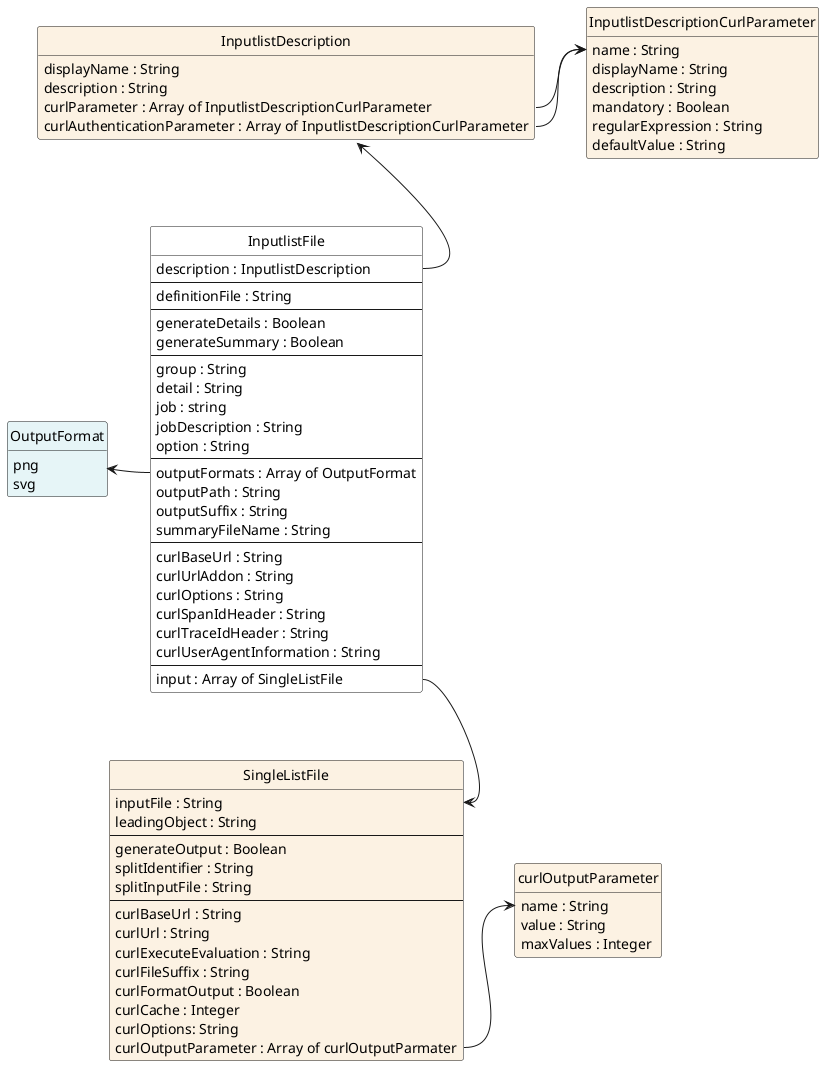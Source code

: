 @startuml
hide circle
hide methods
hide stereotype
'skinparam linetype polyline
show <<Enumeration>> stereotype
skinparam class {
   BackgroundColor<<Enumeration>> #E6F5F7
   BackgroundColor<<Ref>> #FFFFE0
   BackgroundColor<<Pivot>> #FFFFFFF
   BackgroundColor #FCF2E3
}

class OutputFormat <<Enumeration>> {
    png
    svg
}

class InputlistDescription {
    displayName : String
    description : String
    curlParameter : Array of InputlistDescriptionCurlParameter
    curlAuthenticationParameter : Array of InputlistDescriptionCurlParameter
}

class InputlistDescriptionCurlParameter {
    name : String
    displayName : String
    description : String
    mandatory : Boolean
    regularExpression : String
    defaultValue : String
}

class InputlistFile  <<Pivot>> {
  description : InputlistDescription
  --
  definitionFile : String
  --
  generateDetails : Boolean 
  generateSummary : Boolean
  --
  group : String
  detail : String
  job : string
  jobDescription : String
  option : String
  --
  outputFormats : Array of OutputFormat 
  outputPath : String
  outputSuffix : String
  summaryFileName : String
  --
  curlBaseUrl : String
  curlUrlAddon : String 
  curlOptions : String
  curlSpanIdHeader : String
  curlTraceIdHeader : String
  curlUserAgentInformation : String
  --
  input : Array of SingleListFile
}

class curlOutputParameter {
    name : String
    value : String
    maxValues : Integer
}

class SingleListFile {
    inputFile : String
    leadingObject : String
    ---
	generateOutput : Boolean
    splitIdentifier : String
    splitInputFile : String
    ---
    curlBaseUrl : String
    curlUrl : String
    curlExecuteEvaluation : String
    curlFileSuffix : String
    curlFormatOutput : Boolean
	curlCache : Integer
    curlOptions: String
	curlOutputParameter : Array of curlOutputParmater
}

InputlistFile::input --> SingleListFile::inputFile
InputlistFile::outputFormats -left-> OutputFormat
InputlistFile::description -up-> InputlistDescription
InputlistDescription::curlParameter -right-> InputlistDescriptionCurlParameter::name
InputlistDescription::curlAuthenticationParameter -right-> InputlistDescriptionCurlParameter::name
SingleListFile::curlOutputParameter -right-> curlOutputParameter::name

@enduml

